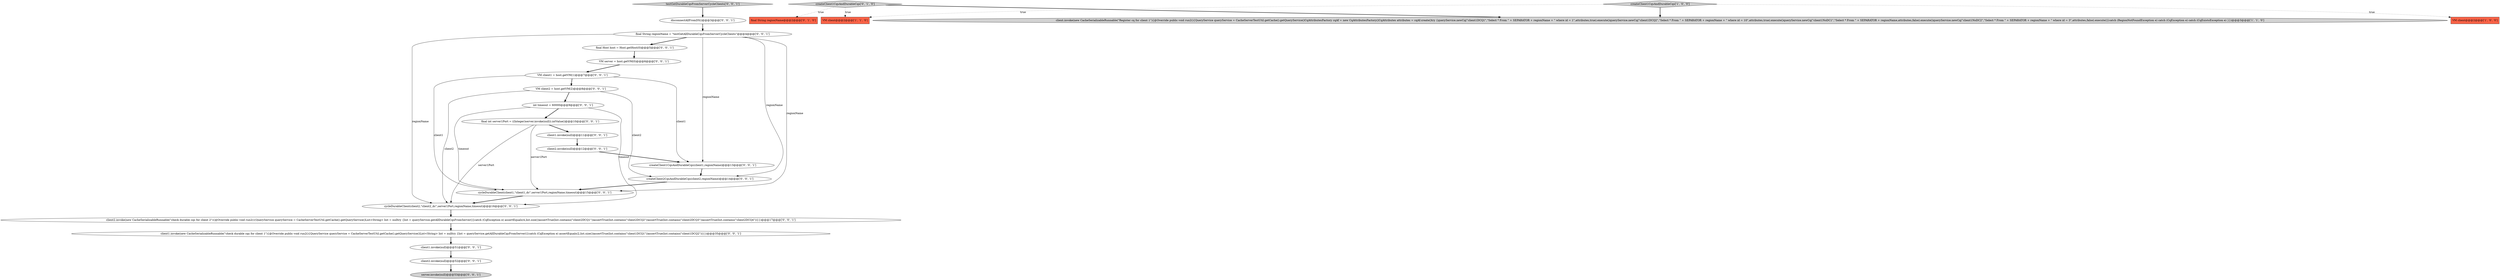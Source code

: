digraph {
12 [style = filled, label = "createClient1CqsAndDurableCqs(client1,regionName)@@@13@@@['0', '0', '1']", fillcolor = white, shape = ellipse image = "AAA0AAABBB3BBB"];
10 [style = filled, label = "VM client2 = host.getVM(2)@@@8@@@['0', '0', '1']", fillcolor = white, shape = ellipse image = "AAA0AAABBB3BBB"];
18 [style = filled, label = "server.invoke(null)@@@53@@@['0', '0', '1']", fillcolor = lightgray, shape = ellipse image = "AAA0AAABBB3BBB"];
5 [style = filled, label = "createClient1CqsAndDurableCqs['0', '1', '0']", fillcolor = lightgray, shape = diamond image = "AAA0AAABBB2BBB"];
3 [style = filled, label = "VM client@@@2@@@['1', '1', '0']", fillcolor = tomato, shape = box image = "AAA0AAABBB1BBB"];
1 [style = filled, label = "client.invoke(new CacheSerializableRunnable(\"Register cq for client 1\"){@Override public void run2(){QueryService queryService = CacheServerTestUtil.getCache().getQueryService()CqAttributesFactory cqAf = new CqAttributesFactory()CqAttributes attributes = cqAf.create()try {queryService.newCq(\"client1DCQ1\",\"Select * From \" + SEPARATOR + regionName + \" where id = 1\",attributes,true).execute()queryService.newCq(\"client1DCQ2\",\"Select * From \" + SEPARATOR + regionName + \" where id = 10\",attributes,true).execute()queryService.newCq(\"client1NoDC1\",\"Select * From \" + SEPARATOR + regionName,attributes,false).execute()queryService.newCq(\"client1NoDC2\",\"Select * From \" + SEPARATOR + regionName + \" where id = 3\",attributes,false).execute()}catch (RegionNotFoundException e) catch (CqException e) catch (CqExistsException e) }})@@@3@@@['1', '1', '0']", fillcolor = lightgray, shape = ellipse image = "AAA0AAABBB1BBB"];
21 [style = filled, label = "int timeout = 60000@@@9@@@['0', '0', '1']", fillcolor = white, shape = ellipse image = "AAA0AAABBB3BBB"];
24 [style = filled, label = "cycleDurableClient(client1,\"client1_dc\",server1Port,regionName,timeout)@@@15@@@['0', '0', '1']", fillcolor = white, shape = ellipse image = "AAA0AAABBB3BBB"];
23 [style = filled, label = "createClient2CqsAndDurableCqs(client2,regionName)@@@14@@@['0', '0', '1']", fillcolor = white, shape = ellipse image = "AAA0AAABBB3BBB"];
9 [style = filled, label = "final String regionName = \"testGetAllDurableCqsFromServerCycleClients\"@@@4@@@['0', '0', '1']", fillcolor = white, shape = ellipse image = "AAA0AAABBB3BBB"];
16 [style = filled, label = "client1.invoke(null)@@@11@@@['0', '0', '1']", fillcolor = white, shape = ellipse image = "AAA0AAABBB3BBB"];
22 [style = filled, label = "client2.invoke(null)@@@12@@@['0', '0', '1']", fillcolor = white, shape = ellipse image = "AAA0AAABBB3BBB"];
15 [style = filled, label = "client1.invoke(new CacheSerializableRunnable(\"check durable cqs for client 1\"){@Override public void run2(){QueryService queryService = CacheServerTestUtil.getCache().getQueryService()List<String> list = nulltry {list = queryService.getAllDurableCqsFromServer()}catch (CqException e) assertEquals(2,list.size())assertTrue(list.contains(\"client1DCQ1\"))assertTrue(list.contains(\"client1DCQ2\"))}})@@@35@@@['0', '0', '1']", fillcolor = white, shape = ellipse image = "AAA0AAABBB3BBB"];
0 [style = filled, label = "createClient1CqsAndDurableCqs['1', '0', '0']", fillcolor = lightgray, shape = diamond image = "AAA0AAABBB1BBB"];
14 [style = filled, label = "client2.invoke(new CacheSerializableRunnable(\"check durable cqs for client 2\"){@Override public void run2(){QueryService queryService = CacheServerTestUtil.getCache().getQueryService()List<String> list = nulltry {list = queryService.getAllDurableCqsFromServer()}catch (CqException e) assertEquals(4,list.size())assertTrue(list.contains(\"client2DCQ1\"))assertTrue(list.contains(\"client2DCQ2\"))assertTrue(list.contains(\"client2DCQ3\"))assertTrue(list.contains(\"client2DCQ4\"))}})@@@17@@@['0', '0', '1']", fillcolor = white, shape = ellipse image = "AAA0AAABBB3BBB"];
17 [style = filled, label = "final int server1Port = ((Integer)server.invoke(null)).intValue()@@@10@@@['0', '0', '1']", fillcolor = white, shape = ellipse image = "AAA0AAABBB3BBB"];
11 [style = filled, label = "VM client1 = host.getVM(1)@@@7@@@['0', '0', '1']", fillcolor = white, shape = ellipse image = "AAA0AAABBB3BBB"];
6 [style = filled, label = "VM server = host.getVM(0)@@@6@@@['0', '0', '1']", fillcolor = white, shape = ellipse image = "AAA0AAABBB3BBB"];
20 [style = filled, label = "disconnectAllFromDS()@@@3@@@['0', '0', '1']", fillcolor = white, shape = ellipse image = "AAA0AAABBB3BBB"];
13 [style = filled, label = "cycleDurableClient(client2,\"client2_dc\",server1Port,regionName,timeout)@@@16@@@['0', '0', '1']", fillcolor = white, shape = ellipse image = "AAA0AAABBB3BBB"];
8 [style = filled, label = "testGetDurableCqsFromServerCycleClients['0', '0', '1']", fillcolor = lightgray, shape = diamond image = "AAA0AAABBB3BBB"];
25 [style = filled, label = "client1.invoke(null)@@@51@@@['0', '0', '1']", fillcolor = white, shape = ellipse image = "AAA0AAABBB3BBB"];
7 [style = filled, label = "client2.invoke(null)@@@52@@@['0', '0', '1']", fillcolor = white, shape = ellipse image = "AAA0AAABBB3BBB"];
2 [style = filled, label = "VM client@@@2@@@['1', '0', '0']", fillcolor = tomato, shape = box image = "AAA0AAABBB1BBB"];
19 [style = filled, label = "final Host host = Host.getHost(0)@@@5@@@['0', '0', '1']", fillcolor = white, shape = ellipse image = "AAA0AAABBB3BBB"];
4 [style = filled, label = "final String regionName@@@2@@@['0', '1', '0']", fillcolor = tomato, shape = box image = "AAA0AAABBB2BBB"];
0->2 [style = dotted, label="true"];
9->19 [style = bold, label=""];
10->23 [style = solid, label="client2"];
10->21 [style = bold, label=""];
24->13 [style = bold, label=""];
9->24 [style = solid, label="regionName"];
19->6 [style = bold, label=""];
11->12 [style = solid, label="client1"];
9->12 [style = solid, label="regionName"];
23->24 [style = bold, label=""];
5->3 [style = dotted, label="true"];
7->18 [style = bold, label=""];
5->1 [style = bold, label=""];
6->11 [style = bold, label=""];
25->7 [style = bold, label=""];
21->17 [style = bold, label=""];
0->3 [style = dotted, label="true"];
5->4 [style = dotted, label="true"];
10->13 [style = solid, label="client2"];
16->22 [style = bold, label=""];
12->23 [style = bold, label=""];
21->24 [style = solid, label="timeout"];
0->1 [style = bold, label=""];
9->23 [style = solid, label="regionName"];
11->24 [style = solid, label="client1"];
11->10 [style = bold, label=""];
21->13 [style = solid, label="timeout"];
9->13 [style = solid, label="regionName"];
20->9 [style = bold, label=""];
17->24 [style = solid, label="server1Port"];
22->12 [style = bold, label=""];
13->14 [style = bold, label=""];
15->25 [style = bold, label=""];
17->16 [style = bold, label=""];
14->15 [style = bold, label=""];
8->20 [style = bold, label=""];
17->13 [style = solid, label="server1Port"];
}
